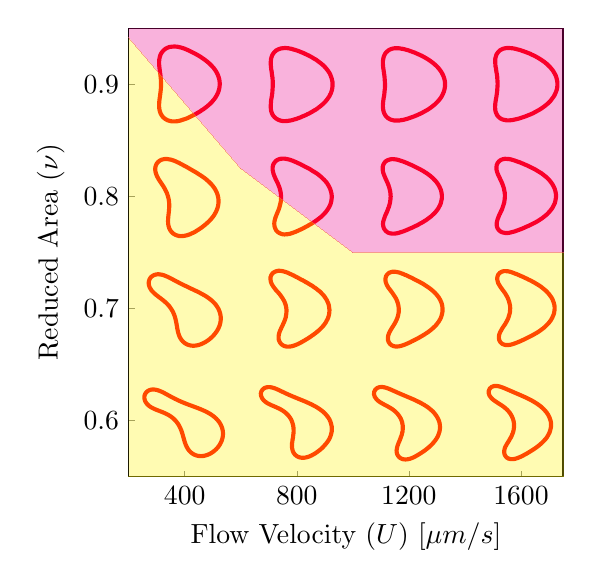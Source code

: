 \begin{tikzpicture}[scale=1.0]

\pgfmathsetlengthmacro\MajorTickLength{
      \pgfkeysvalueof{/pgfplots/major tick length} * 0.5
    }

\begin{axis}[
  major tick length=\MajorTickLength,
  compat=newest,
  axis equal image,
  xmin = 2,
  xmax = 33,
  ymin = -2,
  ymax = 30,
  xtick = {6,14,22,30},
  xticklabels = {$400$,$800$,$1200$,$1600$},
  xlabel = {Flow Velocity ($U$) [$\mu m/s$]},
  ytick = {2,10,18,26},
  yticklabels = {$0.6$,$0.7$,$0.8$,$0.9$},
  ylabel = {Reduced Area ($\nu$)},
  ylabel near ticks,
  xtick pos = left,
  ytick pos = left,
]

% RA = 0.60,flow rate = 400
\addplot[red,line width=1.5pt] coordinates{
(8.275e+00,-1.206e-02)
(8.31e+00,2.531e-02)
(8.344e+00,6.467e-02)
(8.379e+00,1.071e-01)
(8.415e+00,1.534e-01)
(8.451e+00,2.047e-01)
(8.489e+00,2.616e-01)
(8.527e+00,3.249e-01)
(8.565e+00,3.951e-01)
(8.602e+00,4.727e-01)
(8.637e+00,5.58e-01)
(8.668e+00,6.513e-01)
(8.695e+00,7.526e-01)
(8.715e+00,8.616e-01)
(8.727e+00,9.779e-01)
(8.728e+00,1.101e+00)
(8.718e+00,1.229e+00)
(8.695e+00,1.361e+00)
(8.658e+00,1.495e+00)
(8.605e+00,1.629e+00)
(8.537e+00,1.762e+00)
(8.455e+00,1.891e+00)
(8.358e+00,2.015e+00)
(8.248e+00,2.132e+00)
(8.127e+00,2.243e+00)
(7.995e+00,2.347e+00)
(7.854e+00,2.443e+00)
(7.706e+00,2.532e+00)
(7.552e+00,2.615e+00)
(7.394e+00,2.691e+00)
(7.231e+00,2.763e+00)
(7.067e+00,2.832e+00)
(6.901e+00,2.897e+00)
(6.734e+00,2.96e+00)
(6.566e+00,3.022e+00)
(6.4e+00,3.083e+00)
(6.235e+00,3.145e+00)
(6.072e+00,3.208e+00)
(5.912e+00,3.272e+00)
(5.755e+00,3.338e+00)
(5.602e+00,3.406e+00)
(5.452e+00,3.476e+00)
(5.308e+00,3.546e+00)
(5.168e+00,3.618e+00)
(5.032e+00,3.69e+00)
(4.901e+00,3.761e+00)
(4.775e+00,3.83e+00)
(4.653e+00,3.897e+00)
(4.535e+00,3.961e+00)
(4.42e+00,4.019e+00)
(4.309e+00,4.071e+00)
(4.201e+00,4.116e+00)
(4.097e+00,4.153e+00)
(3.996e+00,4.182e+00)
(3.899e+00,4.201e+00)
(3.808e+00,4.211e+00)
(3.722e+00,4.213e+00)
(3.642e+00,4.207e+00)
(3.57e+00,4.194e+00)
(3.504e+00,4.175e+00)
(3.446e+00,4.151e+00)
(3.394e+00,4.124e+00)
(3.348e+00,4.095e+00)
(3.307e+00,4.062e+00)
(3.27e+00,4.027e+00)
(3.236e+00,3.989e+00)
(3.206e+00,3.947e+00)
(3.178e+00,3.899e+00)
(3.154e+00,3.846e+00)
(3.135e+00,3.786e+00)
(3.122e+00,3.719e+00)
(3.118e+00,3.645e+00)
(3.123e+00,3.566e+00)
(3.141e+00,3.481e+00)
(3.171e+00,3.394e+00)
(3.216e+00,3.307e+00)
(3.275e+00,3.221e+00)
(3.349e+00,3.138e+00)
(3.435e+00,3.059e+00)
(3.534e+00,2.986e+00)
(3.644e+00,2.919e+00)
(3.763e+00,2.857e+00)
(3.889e+00,2.8e+00)
(4.023e+00,2.746e+00)
(4.162e+00,2.692e+00)
(4.305e+00,2.637e+00)
(4.451e+00,2.579e+00)
(4.599e+00,2.515e+00)
(4.747e+00,2.442e+00)
(4.893e+00,2.36e+00)
(5.034e+00,2.265e+00)
(5.17e+00,2.158e+00)
(5.297e+00,2.038e+00)
(5.413e+00,1.906e+00)
(5.517e+00,1.762e+00)
(5.609e+00,1.61e+00)
(5.688e+00,1.45e+00)
(5.756e+00,1.284e+00)
(5.814e+00,1.116e+00)
(5.864e+00,9.459e-01)
(5.911e+00,7.76e-01)
(5.958e+00,6.077e-01)
(6.008e+00,4.426e-01)
(6.066e+00,2.823e-01)
(6.134e+00,1.291e-01)
(6.215e+00,-1.419e-02)
(6.309e+00,-1.445e-01)
(6.417e+00,-2.588e-01)
(6.537e+00,-3.546e-01)
(6.665e+00,-4.303e-01)
(6.798e+00,-4.854e-01)
(6.933e+00,-5.21e-01)
(7.065e+00,-5.386e-01)
(7.194e+00,-5.409e-01)
(7.316e+00,-5.303e-01)
(7.431e+00,-5.094e-01)
(7.538e+00,-4.807e-01)
(7.637e+00,-4.462e-01)
(7.728e+00,-4.077e-01)
(7.81e+00,-3.668e-01)
(7.885e+00,-3.246e-01)
(7.953e+00,-2.822e-01)
(8.014e+00,-2.404e-01)
(8.068e+00,-1.995e-01)
(8.117e+00,-1.6e-01)
(8.162e+00,-1.218e-01)
(8.202e+00,-8.482e-02)
(8.24e+00,-4.847e-02)
(8.275e+00,-1.206e-02)
};

% RA = 0.70,flow rate = 400
\addplot[red,line width=1.5pt] coordinates{
(7.421e+00,7.572e+00)
(7.476e+00,7.603e+00)
(7.53e+00,7.636e+00)
(7.584e+00,7.671e+00)
(7.64e+00,7.71e+00)
(7.698e+00,7.752e+00)
(7.758e+00,7.798e+00)
(7.819e+00,7.848e+00)
(7.883e+00,7.904e+00)
(7.948e+00,7.964e+00)
(8.015e+00,8.031e+00)
(8.082e+00,8.104e+00)
(8.15e+00,8.184e+00)
(8.217e+00,8.272e+00)
(8.283e+00,8.366e+00)
(8.345e+00,8.469e+00)
(8.404e+00,8.58e+00)
(8.457e+00,8.699e+00)
(8.501e+00,8.826e+00)
(8.537e+00,8.96e+00)
(8.56e+00,9.101e+00)
(8.571e+00,9.248e+00)
(8.567e+00,9.399e+00)
(8.546e+00,9.551e+00)
(8.509e+00,9.704e+00)
(8.456e+00,9.854e+00)
(8.386e+00,1.0e+01)
(8.302e+00,1.014e+01)
(8.204e+00,1.028e+01)
(8.094e+00,1.04e+01)
(7.975e+00,1.052e+01)
(7.847e+00,1.063e+01)
(7.712e+00,1.073e+01)
(7.572e+00,1.083e+01)
(7.429e+00,1.092e+01)
(7.283e+00,1.1e+01)
(7.136e+00,1.108e+01)
(6.988e+00,1.116e+01)
(6.841e+00,1.123e+01)
(6.695e+00,1.13e+01)
(6.55e+00,1.137e+01)
(6.408e+00,1.143e+01)
(6.269e+00,1.15e+01)
(6.132e+00,1.157e+01)
(6.0e+00,1.163e+01)
(5.871e+00,1.169e+01)
(5.747e+00,1.175e+01)
(5.627e+00,1.181e+01)
(5.512e+00,1.188e+01)
(5.401e+00,1.193e+01)
(5.295e+00,1.199e+01)
(5.193e+00,1.204e+01)
(5.096e+00,1.21e+01)
(5.003e+00,1.214e+01)
(4.914e+00,1.219e+01)
(4.829e+00,1.223e+01)
(4.748e+00,1.227e+01)
(4.671e+00,1.23e+01)
(4.597e+00,1.233e+01)
(4.526e+00,1.236e+01)
(4.458e+00,1.238e+01)
(4.393e+00,1.24e+01)
(4.329e+00,1.241e+01)
(4.267e+00,1.242e+01)
(4.205e+00,1.243e+01)
(4.143e+00,1.244e+01)
(4.079e+00,1.244e+01)
(4.014e+00,1.243e+01)
(3.947e+00,1.242e+01)
(3.878e+00,1.24e+01)
(3.807e+00,1.238e+01)
(3.735e+00,1.234e+01)
(3.665e+00,1.23e+01)
(3.598e+00,1.224e+01)
(3.538e+00,1.217e+01)
(3.487e+00,1.208e+01)
(3.451e+00,1.198e+01)
(3.431e+00,1.188e+01)
(3.431e+00,1.176e+01)
(3.451e+00,1.164e+01)
(3.49e+00,1.152e+01)
(3.549e+00,1.141e+01)
(3.624e+00,1.129e+01)
(3.714e+00,1.119e+01)
(3.815e+00,1.109e+01)
(3.925e+00,1.099e+01)
(4.043e+00,1.09e+01)
(4.166e+00,1.08e+01)
(4.291e+00,1.071e+01)
(4.418e+00,1.061e+01)
(4.543e+00,1.051e+01)
(4.666e+00,1.04e+01)
(4.784e+00,1.028e+01)
(4.894e+00,1.016e+01)
(4.996e+00,1.002e+01)
(5.087e+00,9.88e+00)
(5.167e+00,9.731e+00)
(5.235e+00,9.576e+00)
(5.292e+00,9.416e+00)
(5.338e+00,9.254e+00)
(5.375e+00,9.091e+00)
(5.406e+00,8.928e+00)
(5.434e+00,8.766e+00)
(5.461e+00,8.607e+00)
(5.49e+00,8.45e+00)
(5.525e+00,8.296e+00)
(5.568e+00,8.149e+00)
(5.622e+00,8.008e+00)
(5.688e+00,7.877e+00)
(5.766e+00,7.757e+00)
(5.856e+00,7.651e+00)
(5.955e+00,7.56e+00)
(6.062e+00,7.486e+00)
(6.173e+00,7.428e+00)
(6.286e+00,7.386e+00)
(6.397e+00,7.358e+00)
(6.506e+00,7.342e+00)
(6.611e+00,7.338e+00)
(6.711e+00,7.341e+00)
(6.804e+00,7.352e+00)
(6.892e+00,7.367e+00)
(6.974e+00,7.387e+00)
(7.051e+00,7.409e+00)
(7.122e+00,7.433e+00)
(7.188e+00,7.459e+00)
(7.251e+00,7.486e+00)
(7.31e+00,7.513e+00)
(7.366e+00,7.542e+00)
(7.421e+00,7.572e+00)
};

% RA = 0.80,flow rate = 400
\addplot[red,line width=1.5pt] coordinates{
(7.655e+00,1.615e+01)
(7.708e+00,1.62e+01)
(7.761e+00,1.625e+01)
(7.813e+00,1.631e+01)
(7.866e+00,1.636e+01)
(7.918e+00,1.643e+01)
(7.971e+00,1.649e+01)
(8.023e+00,1.656e+01)
(8.076e+00,1.663e+01)
(8.127e+00,1.671e+01)
(8.178e+00,1.68e+01)
(8.226e+00,1.689e+01)
(8.271e+00,1.699e+01)
(8.312e+00,1.709e+01)
(8.348e+00,1.72e+01)
(8.377e+00,1.732e+01)
(8.398e+00,1.744e+01)
(8.409e+00,1.757e+01)
(8.41e+00,1.77e+01)
(8.4e+00,1.784e+01)
(8.376e+00,1.798e+01)
(8.34e+00,1.812e+01)
(8.29e+00,1.826e+01)
(8.228e+00,1.839e+01)
(8.154e+00,1.853e+01)
(8.068e+00,1.865e+01)
(7.972e+00,1.878e+01)
(7.867e+00,1.89e+01)
(7.753e+00,1.901e+01)
(7.633e+00,1.912e+01)
(7.508e+00,1.923e+01)
(7.378e+00,1.933e+01)
(7.245e+00,1.942e+01)
(7.109e+00,1.951e+01)
(6.972e+00,1.96e+01)
(6.833e+00,1.969e+01)
(6.694e+00,1.977e+01)
(6.556e+00,1.985e+01)
(6.418e+00,1.993e+01)
(6.281e+00,2.001e+01)
(6.145e+00,2.009e+01)
(6.012e+00,2.016e+01)
(5.88e+00,2.023e+01)
(5.75e+00,2.03e+01)
(5.622e+00,2.037e+01)
(5.496e+00,2.043e+01)
(5.372e+00,2.049e+01)
(5.249e+00,2.054e+01)
(5.128e+00,2.058e+01)
(5.008e+00,2.062e+01)
(4.89e+00,2.064e+01)
(4.775e+00,2.066e+01)
(4.663e+00,2.067e+01)
(4.556e+00,2.066e+01)
(4.454e+00,2.064e+01)
(4.359e+00,2.062e+01)
(4.272e+00,2.058e+01)
(4.194e+00,2.053e+01)
(4.126e+00,2.048e+01)
(4.067e+00,2.042e+01)
(4.018e+00,2.036e+01)
(3.977e+00,2.029e+01)
(3.946e+00,2.022e+01)
(3.922e+00,2.015e+01)
(3.905e+00,2.008e+01)
(3.896e+00,2.001e+01)
(3.894e+00,1.993e+01)
(3.898e+00,1.986e+01)
(3.908e+00,1.978e+01)
(3.925e+00,1.97e+01)
(3.948e+00,1.962e+01)
(3.978e+00,1.954e+01)
(4.014e+00,1.945e+01)
(4.056e+00,1.937e+01)
(4.103e+00,1.928e+01)
(4.156e+00,1.919e+01)
(4.214e+00,1.91e+01)
(4.275e+00,1.901e+01)
(4.34e+00,1.891e+01)
(4.406e+00,1.881e+01)
(4.474e+00,1.871e+01)
(4.541e+00,1.86e+01)
(4.606e+00,1.848e+01)
(4.667e+00,1.836e+01)
(4.724e+00,1.823e+01)
(4.774e+00,1.809e+01)
(4.816e+00,1.795e+01)
(4.85e+00,1.781e+01)
(4.874e+00,1.766e+01)
(4.888e+00,1.75e+01)
(4.892e+00,1.734e+01)
(4.888e+00,1.718e+01)
(4.877e+00,1.702e+01)
(4.861e+00,1.686e+01)
(4.842e+00,1.67e+01)
(4.825e+00,1.654e+01)
(4.812e+00,1.638e+01)
(4.808e+00,1.621e+01)
(4.816e+00,1.605e+01)
(4.843e+00,1.589e+01)
(4.891e+00,1.573e+01)
(4.961e+00,1.559e+01)
(5.054e+00,1.546e+01)
(5.168e+00,1.535e+01)
(5.299e+00,1.527e+01)
(5.439e+00,1.521e+01)
(5.585e+00,1.517e+01)
(5.732e+00,1.516e+01)
(5.876e+00,1.517e+01)
(6.015e+00,1.519e+01)
(6.148e+00,1.522e+01)
(6.275e+00,1.526e+01)
(6.395e+00,1.53e+01)
(6.51e+00,1.536e+01)
(6.618e+00,1.541e+01)
(6.721e+00,1.546e+01)
(6.818e+00,1.552e+01)
(6.91e+00,1.558e+01)
(6.997e+00,1.563e+01)
(7.079e+00,1.569e+01)
(7.157e+00,1.574e+01)
(7.23e+00,1.579e+01)
(7.3e+00,1.585e+01)
(7.366e+00,1.59e+01)
(7.428e+00,1.595e+01)
(7.488e+00,1.6e+01)
(7.546e+00,1.605e+01)
(7.601e+00,1.61e+01)
(7.655e+00,1.615e+01)
};

% RA = 0.90,flow rate = 400
\addplot[red,line width=1.5pt] coordinates{
(4.23e+00,2.405e+01)
(4.26e+00,2.396e+01)
(4.297e+00,2.388e+01)
(4.341e+00,2.38e+01)
(4.393e+00,2.373e+01)
(4.454e+00,2.365e+01)
(4.522e+00,2.359e+01)
(4.599e+00,2.353e+01)
(4.684e+00,2.348e+01)
(4.776e+00,2.343e+01)
(4.875e+00,2.34e+01)
(4.979e+00,2.337e+01)
(5.089e+00,2.335e+01)
(5.203e+00,2.335e+01)
(5.32e+00,2.335e+01)
(5.439e+00,2.336e+01)
(5.56e+00,2.338e+01)
(5.683e+00,2.341e+01)
(5.807e+00,2.345e+01)
(5.931e+00,2.349e+01)
(6.057e+00,2.353e+01)
(6.183e+00,2.358e+01)
(6.31e+00,2.364e+01)
(6.438e+00,2.37e+01)
(6.566e+00,2.377e+01)
(6.694e+00,2.383e+01)
(6.822e+00,2.39e+01)
(6.95e+00,2.398e+01)
(7.077e+00,2.405e+01)
(7.204e+00,2.414e+01)
(7.328e+00,2.422e+01)
(7.451e+00,2.431e+01)
(7.571e+00,2.44e+01)
(7.687e+00,2.45e+01)
(7.799e+00,2.46e+01)
(7.906e+00,2.47e+01)
(8.007e+00,2.482e+01)
(8.101e+00,2.493e+01)
(8.187e+00,2.505e+01)
(8.264e+00,2.518e+01)
(8.331e+00,2.53e+01)
(8.387e+00,2.543e+01)
(8.432e+00,2.557e+01)
(8.465e+00,2.57e+01)
(8.486e+00,2.584e+01)
(8.496e+00,2.597e+01)
(8.495e+00,2.61e+01)
(8.483e+00,2.623e+01)
(8.461e+00,2.636e+01)
(8.431e+00,2.647e+01)
(8.393e+00,2.659e+01)
(8.349e+00,2.67e+01)
(8.3e+00,2.68e+01)
(8.246e+00,2.69e+01)
(8.188e+00,2.699e+01)
(8.128e+00,2.707e+01)
(8.066e+00,2.716e+01)
(8.002e+00,2.723e+01)
(7.937e+00,2.73e+01)
(7.871e+00,2.737e+01)
(7.804e+00,2.744e+01)
(7.736e+00,2.75e+01)
(7.668e+00,2.756e+01)
(7.598e+00,2.762e+01)
(7.528e+00,2.767e+01)
(7.457e+00,2.773e+01)
(7.384e+00,2.778e+01)
(7.31e+00,2.783e+01)
(7.234e+00,2.788e+01)
(7.155e+00,2.794e+01)
(7.075e+00,2.799e+01)
(6.992e+00,2.804e+01)
(6.906e+00,2.809e+01)
(6.817e+00,2.814e+01)
(6.725e+00,2.819e+01)
(6.63e+00,2.824e+01)
(6.532e+00,2.829e+01)
(6.43e+00,2.834e+01)
(6.324e+00,2.839e+01)
(6.215e+00,2.844e+01)
(6.102e+00,2.849e+01)
(5.984e+00,2.854e+01)
(5.863e+00,2.858e+01)
(5.737e+00,2.862e+01)
(5.607e+00,2.865e+01)
(5.473e+00,2.868e+01)
(5.335e+00,2.869e+01)
(5.195e+00,2.869e+01)
(5.052e+00,2.868e+01)
(4.91e+00,2.866e+01)
(4.772e+00,2.861e+01)
(4.641e+00,2.854e+01)
(4.521e+00,2.845e+01)
(4.417e+00,2.834e+01)
(4.33e+00,2.822e+01)
(4.263e+00,2.809e+01)
(4.216e+00,2.794e+01)
(4.186e+00,2.779e+01)
(4.171e+00,2.764e+01)
(4.169e+00,2.749e+01)
(4.177e+00,2.734e+01)
(4.191e+00,2.72e+01)
(4.21e+00,2.705e+01)
(4.23e+00,2.69e+01)
(4.25e+00,2.676e+01)
(4.268e+00,2.662e+01)
(4.283e+00,2.648e+01)
(4.295e+00,2.634e+01)
(4.303e+00,2.62e+01)
(4.307e+00,2.607e+01)
(4.306e+00,2.594e+01)
(4.302e+00,2.581e+01)
(4.294e+00,2.568e+01)
(4.283e+00,2.556e+01)
(4.27e+00,2.544e+01)
(4.256e+00,2.533e+01)
(4.24e+00,2.521e+01)
(4.225e+00,2.51e+01)
(4.21e+00,2.5e+01)
(4.197e+00,2.489e+01)
(4.185e+00,2.479e+01)
(4.177e+00,2.469e+01)
(4.171e+00,2.459e+01)
(4.169e+00,2.45e+01)
(4.171e+00,2.441e+01)
(4.178e+00,2.431e+01)
(4.189e+00,2.422e+01)
(4.207e+00,2.413e+01)
(4.23e+00,2.405e+01)
};

% RA = 0.60,flow rate = 800
\addplot[red,line width=1.5pt] coordinates{
(1.362e+01,3.755e+00)
(1.357e+01,3.776e+00)
(1.353e+01,3.796e+00)
(1.347e+01,3.818e+00)
(1.342e+01,3.842e+00)
(1.336e+01,3.868e+00)
(1.33e+01,3.896e+00)
(1.323e+01,3.927e+00)
(1.316e+01,3.961e+00)
(1.308e+01,3.998e+00)
(1.3e+01,4.037e+00)
(1.291e+01,4.08e+00)
(1.282e+01,4.125e+00)
(1.272e+01,4.172e+00)
(1.261e+01,4.22e+00)
(1.25e+01,4.268e+00)
(1.238e+01,4.312e+00)
(1.225e+01,4.351e+00)
(1.211e+01,4.378e+00)
(1.197e+01,4.385e+00)
(1.182e+01,4.366e+00)
(1.168e+01,4.31e+00)
(1.156e+01,4.212e+00)
(1.147e+01,4.077e+00)
(1.143e+01,3.917e+00)
(1.145e+01,3.751e+00)
(1.152e+01,3.595e+00)
(1.162e+01,3.456e+00)
(1.175e+01,3.339e+00)
(1.189e+01,3.24e+00)
(1.205e+01,3.156e+00)
(1.221e+01,3.082e+00)
(1.238e+01,3.012e+00)
(1.254e+01,2.941e+00)
(1.27e+01,2.867e+00)
(1.286e+01,2.785e+00)
(1.301e+01,2.694e+00)
(1.315e+01,2.592e+00)
(1.328e+01,2.478e+00)
(1.34e+01,2.354e+00)
(1.35e+01,2.22e+00)
(1.359e+01,2.079e+00)
(1.365e+01,1.933e+00)
(1.37e+01,1.784e+00)
(1.374e+01,1.635e+00)
(1.376e+01,1.487e+00)
(1.377e+01,1.343e+00)
(1.377e+01,1.204e+00)
(1.376e+01,1.07e+00)
(1.374e+01,9.426e-01)
(1.373e+01,8.21e-01)
(1.371e+01,7.054e-01)
(1.369e+01,5.958e-01)
(1.368e+01,4.921e-01)
(1.366e+01,3.943e-01)
(1.366e+01,3.024e-01)
(1.365e+01,2.165e-01)
(1.365e+01,1.367e-01)
(1.366e+01,6.303e-02)
(1.367e+01,-4.617e-03)
(1.368e+01,-6.652e-02)
(1.37e+01,-1.232e-01)
(1.371e+01,-1.753e-01)
(1.373e+01,-2.238e-01)
(1.375e+01,-2.697e-01)
(1.378e+01,-3.14e-01)
(1.381e+01,-3.578e-01)
(1.384e+01,-4.013e-01)
(1.388e+01,-4.448e-01)
(1.393e+01,-4.877e-01)
(1.398e+01,-5.293e-01)
(1.404e+01,-5.682e-01)
(1.411e+01,-6.026e-01)
(1.42e+01,-6.307e-01)
(1.429e+01,-6.506e-01)
(1.438e+01,-6.609e-01)
(1.449e+01,-6.601e-01)
(1.46e+01,-6.478e-01)
(1.471e+01,-6.236e-01)
(1.483e+01,-5.878e-01)
(1.495e+01,-5.41e-01)
(1.507e+01,-4.84e-01)
(1.519e+01,-4.174e-01)
(1.532e+01,-3.42e-01)
(1.544e+01,-2.583e-01)
(1.556e+01,-1.665e-01)
(1.569e+01,-6.7e-02)
(1.581e+01,4.049e-02)
(1.592e+01,1.562e-01)
(1.603e+01,2.805e-01)
(1.614e+01,4.138e-01)
(1.624e+01,5.564e-01)
(1.633e+01,7.083e-01)
(1.64e+01,8.692e-01)
(1.645e+01,1.038e+00)
(1.649e+01,1.213e+00)
(1.65e+01,1.391e+00)
(1.649e+01,1.569e+00)
(1.645e+01,1.744e+00)
(1.64e+01,1.913e+00)
(1.633e+01,2.072e+00)
(1.624e+01,2.222e+00)
(1.613e+01,2.36e+00)
(1.602e+01,2.487e+00)
(1.59e+01,2.603e+00)
(1.577e+01,2.708e+00)
(1.564e+01,2.803e+00)
(1.551e+01,2.891e+00)
(1.538e+01,2.97e+00)
(1.525e+01,3.043e+00)
(1.512e+01,3.11e+00)
(1.5e+01,3.171e+00)
(1.488e+01,3.228e+00)
(1.476e+01,3.281e+00)
(1.465e+01,3.33e+00)
(1.454e+01,3.376e+00)
(1.444e+01,3.419e+00)
(1.434e+01,3.458e+00)
(1.425e+01,3.496e+00)
(1.416e+01,3.53e+00)
(1.408e+01,3.563e+00)
(1.401e+01,3.593e+00)
(1.394e+01,3.621e+00)
(1.388e+01,3.647e+00)
(1.382e+01,3.671e+00)
(1.377e+01,3.694e+00)
(1.371e+01,3.715e+00)
(1.367e+01,3.735e+00)
(1.362e+01,3.755e+00)
};

% RA = 0.70,flow rate = 800
\addplot[red,line width=1.5pt] coordinates{
(1.27e+01,7.901e+00)
(1.27e+01,7.839e+00)
(1.271e+01,7.776e+00)
(1.273e+01,7.713e+00)
(1.276e+01,7.65e+00)
(1.279e+01,7.586e+00)
(1.283e+01,7.523e+00)
(1.288e+01,7.463e+00)
(1.294e+01,7.408e+00)
(1.302e+01,7.359e+00)
(1.31e+01,7.319e+00)
(1.32e+01,7.291e+00)
(1.33e+01,7.274e+00)
(1.341e+01,7.271e+00)
(1.353e+01,7.281e+00)
(1.365e+01,7.303e+00)
(1.377e+01,7.337e+00)
(1.389e+01,7.38e+00)
(1.402e+01,7.432e+00)
(1.414e+01,7.491e+00)
(1.427e+01,7.556e+00)
(1.44e+01,7.626e+00)
(1.453e+01,7.701e+00)
(1.466e+01,7.78e+00)
(1.48e+01,7.863e+00)
(1.493e+01,7.95e+00)
(1.506e+01,8.041e+00)
(1.52e+01,8.136e+00)
(1.533e+01,8.235e+00)
(1.546e+01,8.34e+00)
(1.559e+01,8.451e+00)
(1.571e+01,8.567e+00)
(1.583e+01,8.691e+00)
(1.594e+01,8.821e+00)
(1.604e+01,8.958e+00)
(1.612e+01,9.103e+00)
(1.62e+01,9.253e+00)
(1.626e+01,9.409e+00)
(1.63e+01,9.568e+00)
(1.632e+01,9.728e+00)
(1.633e+01,9.888e+00)
(1.631e+01,1.004e+01)
(1.629e+01,1.02e+01)
(1.625e+01,1.034e+01)
(1.619e+01,1.048e+01)
(1.613e+01,1.061e+01)
(1.605e+01,1.073e+01)
(1.598e+01,1.084e+01)
(1.59e+01,1.094e+01)
(1.581e+01,1.103e+01)
(1.573e+01,1.112e+01)
(1.565e+01,1.12e+01)
(1.556e+01,1.127e+01)
(1.548e+01,1.133e+01)
(1.54e+01,1.14e+01)
(1.533e+01,1.145e+01)
(1.525e+01,1.15e+01)
(1.518e+01,1.155e+01)
(1.512e+01,1.16e+01)
(1.505e+01,1.164e+01)
(1.499e+01,1.167e+01)
(1.494e+01,1.171e+01)
(1.488e+01,1.174e+01)
(1.482e+01,1.178e+01)
(1.477e+01,1.181e+01)
(1.472e+01,1.184e+01)
(1.466e+01,1.187e+01)
(1.46e+01,1.19e+01)
(1.454e+01,1.194e+01)
(1.448e+01,1.197e+01)
(1.442e+01,1.201e+01)
(1.435e+01,1.204e+01)
(1.427e+01,1.208e+01)
(1.419e+01,1.213e+01)
(1.411e+01,1.217e+01)
(1.402e+01,1.222e+01)
(1.393e+01,1.226e+01)
(1.383e+01,1.232e+01)
(1.373e+01,1.237e+01)
(1.362e+01,1.242e+01)
(1.351e+01,1.247e+01)
(1.339e+01,1.253e+01)
(1.326e+01,1.258e+01)
(1.313e+01,1.262e+01)
(1.299e+01,1.266e+01)
(1.285e+01,1.268e+01)
(1.27e+01,1.269e+01)
(1.254e+01,1.266e+01)
(1.24e+01,1.26e+01)
(1.227e+01,1.251e+01)
(1.218e+01,1.238e+01)
(1.212e+01,1.222e+01)
(1.212e+01,1.206e+01)
(1.215e+01,1.189e+01)
(1.221e+01,1.174e+01)
(1.23e+01,1.159e+01)
(1.24e+01,1.145e+01)
(1.25e+01,1.132e+01)
(1.262e+01,1.119e+01)
(1.273e+01,1.107e+01)
(1.283e+01,1.094e+01)
(1.293e+01,1.08e+01)
(1.302e+01,1.066e+01)
(1.31e+01,1.052e+01)
(1.316e+01,1.037e+01)
(1.321e+01,1.022e+01)
(1.324e+01,1.007e+01)
(1.326e+01,9.924e+00)
(1.326e+01,9.777e+00)
(1.325e+01,9.634e+00)
(1.323e+01,9.496e+00)
(1.321e+01,9.365e+00)
(1.317e+01,9.24e+00)
(1.313e+01,9.121e+00)
(1.308e+01,9.01e+00)
(1.303e+01,8.904e+00)
(1.299e+01,8.804e+00)
(1.294e+01,8.71e+00)
(1.29e+01,8.62e+00)
(1.286e+01,8.534e+00)
(1.282e+01,8.453e+00)
(1.279e+01,8.374e+00)
(1.276e+01,8.3e+00)
(1.274e+01,8.228e+00)
(1.272e+01,8.159e+00)
(1.271e+01,8.092e+00)
(1.27e+01,8.027e+00)
(1.27e+01,7.964e+00)
(1.27e+01,7.901e+00)
};

% RA = 0.80,flow rate = 800
\addplot[red,line width=1.5pt] coordinates{
(1.384e+01,1.544e+01)
(1.391e+01,1.547e+01)
(1.398e+01,1.55e+01)
(1.405e+01,1.553e+01)
(1.412e+01,1.556e+01)
(1.419e+01,1.56e+01)
(1.427e+01,1.563e+01)
(1.435e+01,1.567e+01)
(1.443e+01,1.571e+01)
(1.451e+01,1.575e+01)
(1.46e+01,1.58e+01)
(1.469e+01,1.585e+01)
(1.479e+01,1.59e+01)
(1.488e+01,1.596e+01)
(1.498e+01,1.601e+01)
(1.509e+01,1.608e+01)
(1.519e+01,1.614e+01)
(1.53e+01,1.621e+01)
(1.541e+01,1.629e+01)
(1.552e+01,1.637e+01)
(1.563e+01,1.646e+01)
(1.575e+01,1.655e+01)
(1.585e+01,1.665e+01)
(1.596e+01,1.676e+01)
(1.606e+01,1.687e+01)
(1.615e+01,1.699e+01)
(1.624e+01,1.712e+01)
(1.632e+01,1.726e+01)
(1.639e+01,1.741e+01)
(1.644e+01,1.757e+01)
(1.647e+01,1.772e+01)
(1.649e+01,1.789e+01)
(1.649e+01,1.805e+01)
(1.647e+01,1.821e+01)
(1.643e+01,1.837e+01)
(1.638e+01,1.853e+01)
(1.631e+01,1.868e+01)
(1.623e+01,1.882e+01)
(1.615e+01,1.895e+01)
(1.605e+01,1.907e+01)
(1.594e+01,1.919e+01)
(1.583e+01,1.929e+01)
(1.572e+01,1.94e+01)
(1.561e+01,1.949e+01)
(1.55e+01,1.958e+01)
(1.538e+01,1.966e+01)
(1.527e+01,1.973e+01)
(1.515e+01,1.98e+01)
(1.504e+01,1.987e+01)
(1.494e+01,1.994e+01)
(1.483e+01,2.0e+01)
(1.473e+01,2.005e+01)
(1.463e+01,2.01e+01)
(1.453e+01,2.015e+01)
(1.444e+01,2.02e+01)
(1.435e+01,2.024e+01)
(1.427e+01,2.029e+01)
(1.419e+01,2.033e+01)
(1.411e+01,2.036e+01)
(1.403e+01,2.04e+01)
(1.396e+01,2.043e+01)
(1.389e+01,2.046e+01)
(1.382e+01,2.049e+01)
(1.375e+01,2.052e+01)
(1.368e+01,2.055e+01)
(1.361e+01,2.057e+01)
(1.354e+01,2.06e+01)
(1.347e+01,2.062e+01)
(1.339e+01,2.064e+01)
(1.331e+01,2.066e+01)
(1.323e+01,2.067e+01)
(1.315e+01,2.069e+01)
(1.306e+01,2.069e+01)
(1.296e+01,2.069e+01)
(1.286e+01,2.068e+01)
(1.276e+01,2.066e+01)
(1.266e+01,2.062e+01)
(1.256e+01,2.057e+01)
(1.248e+01,2.05e+01)
(1.24e+01,2.04e+01)
(1.233e+01,2.03e+01)
(1.229e+01,2.017e+01)
(1.227e+01,2.004e+01)
(1.227e+01,1.99e+01)
(1.23e+01,1.977e+01)
(1.233e+01,1.963e+01)
(1.238e+01,1.949e+01)
(1.244e+01,1.935e+01)
(1.25e+01,1.921e+01)
(1.257e+01,1.907e+01)
(1.264e+01,1.893e+01)
(1.27e+01,1.878e+01)
(1.276e+01,1.863e+01)
(1.28e+01,1.848e+01)
(1.284e+01,1.832e+01)
(1.286e+01,1.816e+01)
(1.288e+01,1.799e+01)
(1.287e+01,1.783e+01)
(1.286e+01,1.766e+01)
(1.283e+01,1.75e+01)
(1.279e+01,1.735e+01)
(1.275e+01,1.719e+01)
(1.27e+01,1.704e+01)
(1.264e+01,1.69e+01)
(1.258e+01,1.675e+01)
(1.252e+01,1.661e+01)
(1.247e+01,1.647e+01)
(1.243e+01,1.633e+01)
(1.24e+01,1.619e+01)
(1.239e+01,1.605e+01)
(1.24e+01,1.591e+01)
(1.243e+01,1.578e+01)
(1.248e+01,1.566e+01)
(1.254e+01,1.555e+01)
(1.263e+01,1.546e+01)
(1.272e+01,1.54e+01)
(1.282e+01,1.535e+01)
(1.292e+01,1.531e+01)
(1.302e+01,1.529e+01)
(1.312e+01,1.528e+01)
(1.322e+01,1.529e+01)
(1.331e+01,1.529e+01)
(1.339e+01,1.531e+01)
(1.348e+01,1.532e+01)
(1.355e+01,1.534e+01)
(1.363e+01,1.537e+01)
(1.37e+01,1.539e+01)
(1.377e+01,1.542e+01)
(1.384e+01,1.544e+01)
};

% RA = 0.90,flow rate = 800
\addplot[red,line width=1.5pt] coordinates{
(1.233e+01,2.821e+01)
(1.228e+01,2.814e+01)
(1.224e+01,2.806e+01)
(1.221e+01,2.798e+01)
(1.218e+01,2.789e+01)
(1.216e+01,2.78e+01)
(1.215e+01,2.77e+01)
(1.214e+01,2.761e+01)
(1.214e+01,2.751e+01)
(1.214e+01,2.74e+01)
(1.215e+01,2.73e+01)
(1.216e+01,2.719e+01)
(1.217e+01,2.708e+01)
(1.219e+01,2.697e+01)
(1.221e+01,2.685e+01)
(1.222e+01,2.673e+01)
(1.224e+01,2.661e+01)
(1.226e+01,2.649e+01)
(1.227e+01,2.636e+01)
(1.228e+01,2.623e+01)
(1.228e+01,2.61e+01)
(1.228e+01,2.596e+01)
(1.228e+01,2.582e+01)
(1.227e+01,2.568e+01)
(1.226e+01,2.554e+01)
(1.225e+01,2.539e+01)
(1.223e+01,2.525e+01)
(1.221e+01,2.51e+01)
(1.218e+01,2.495e+01)
(1.216e+01,2.481e+01)
(1.215e+01,2.466e+01)
(1.214e+01,2.45e+01)
(1.214e+01,2.435e+01)
(1.215e+01,2.42e+01)
(1.218e+01,2.405e+01)
(1.223e+01,2.391e+01)
(1.23e+01,2.378e+01)
(1.24e+01,2.366e+01)
(1.251e+01,2.356e+01)
(1.263e+01,2.349e+01)
(1.276e+01,2.343e+01)
(1.29e+01,2.339e+01)
(1.304e+01,2.337e+01)
(1.318e+01,2.337e+01)
(1.331e+01,2.338e+01)
(1.345e+01,2.34e+01)
(1.358e+01,2.342e+01)
(1.37e+01,2.345e+01)
(1.382e+01,2.349e+01)
(1.394e+01,2.352e+01)
(1.405e+01,2.356e+01)
(1.416e+01,2.36e+01)
(1.427e+01,2.364e+01)
(1.437e+01,2.369e+01)
(1.447e+01,2.373e+01)
(1.457e+01,2.377e+01)
(1.466e+01,2.381e+01)
(1.475e+01,2.386e+01)
(1.484e+01,2.39e+01)
(1.492e+01,2.394e+01)
(1.5e+01,2.399e+01)
(1.508e+01,2.403e+01)
(1.516e+01,2.408e+01)
(1.524e+01,2.413e+01)
(1.532e+01,2.417e+01)
(1.539e+01,2.422e+01)
(1.547e+01,2.427e+01)
(1.554e+01,2.433e+01)
(1.561e+01,2.438e+01)
(1.569e+01,2.444e+01)
(1.576e+01,2.45e+01)
(1.583e+01,2.456e+01)
(1.591e+01,2.463e+01)
(1.598e+01,2.47e+01)
(1.605e+01,2.478e+01)
(1.612e+01,2.486e+01)
(1.619e+01,2.495e+01)
(1.625e+01,2.504e+01)
(1.632e+01,2.514e+01)
(1.637e+01,2.525e+01)
(1.643e+01,2.536e+01)
(1.647e+01,2.548e+01)
(1.651e+01,2.56e+01)
(1.653e+01,2.573e+01)
(1.655e+01,2.586e+01)
(1.655e+01,2.6e+01)
(1.655e+01,2.614e+01)
(1.652e+01,2.627e+01)
(1.649e+01,2.641e+01)
(1.644e+01,2.655e+01)
(1.639e+01,2.668e+01)
(1.632e+01,2.682e+01)
(1.624e+01,2.694e+01)
(1.615e+01,2.706e+01)
(1.605e+01,2.718e+01)
(1.595e+01,2.729e+01)
(1.584e+01,2.739e+01)
(1.572e+01,2.749e+01)
(1.56e+01,2.758e+01)
(1.548e+01,2.767e+01)
(1.536e+01,2.776e+01)
(1.523e+01,2.783e+01)
(1.51e+01,2.791e+01)
(1.498e+01,2.798e+01)
(1.485e+01,2.805e+01)
(1.472e+01,2.811e+01)
(1.459e+01,2.817e+01)
(1.447e+01,2.823e+01)
(1.434e+01,2.828e+01)
(1.422e+01,2.833e+01)
(1.409e+01,2.838e+01)
(1.397e+01,2.842e+01)
(1.385e+01,2.846e+01)
(1.373e+01,2.849e+01)
(1.362e+01,2.853e+01)
(1.35e+01,2.855e+01)
(1.339e+01,2.857e+01)
(1.328e+01,2.858e+01)
(1.317e+01,2.859e+01)
(1.307e+01,2.858e+01)
(1.297e+01,2.857e+01)
(1.287e+01,2.856e+01)
(1.278e+01,2.853e+01)
(1.269e+01,2.85e+01)
(1.26e+01,2.845e+01)
(1.252e+01,2.841e+01)
(1.246e+01,2.835e+01)
(1.239e+01,2.829e+01)
(1.233e+01,2.821e+01)
};

% RA = 0.60,flow rate = 1200
\addplot[red,line width=1.5pt] coordinates{
(2.306e+01,3.129e+00)
(2.302e+01,3.155e+00)
(2.297e+01,3.181e+00)
(2.293e+01,3.208e+00)
(2.288e+01,3.236e+00)
(2.282e+01,3.266e+00)
(2.276e+01,3.297e+00)
(2.269e+01,3.331e+00)
(2.262e+01,3.366e+00)
(2.254e+01,3.403e+00)
(2.246e+01,3.442e+00)
(2.237e+01,3.484e+00)
(2.228e+01,3.526e+00)
(2.217e+01,3.571e+00)
(2.207e+01,3.617e+00)
(2.195e+01,3.665e+00)
(2.183e+01,3.716e+00)
(2.171e+01,3.768e+00)
(2.158e+01,3.822e+00)
(2.145e+01,3.878e+00)
(2.131e+01,3.938e+00)
(2.117e+01,3.999e+00)
(2.103e+01,4.063e+00)
(2.088e+01,4.129e+00)
(2.073e+01,4.196e+00)
(2.058e+01,4.261e+00)
(2.042e+01,4.32e+00)
(2.025e+01,4.368e+00)
(2.008e+01,4.393e+00)
(1.99e+01,4.382e+00)
(1.974e+01,4.321e+00)
(1.96e+01,4.206e+00)
(1.952e+01,4.046e+00)
(1.951e+01,3.869e+00)
(1.956e+01,3.699e+00)
(1.966e+01,3.55e+00)
(1.978e+01,3.425e+00)
(1.992e+01,3.319e+00)
(2.007e+01,3.228e+00)
(2.022e+01,3.147e+00)
(2.037e+01,3.069e+00)
(2.051e+01,2.991e+00)
(2.065e+01,2.911e+00)
(2.079e+01,2.827e+00)
(2.091e+01,2.737e+00)
(2.103e+01,2.642e+00)
(2.113e+01,2.542e+00)
(2.122e+01,2.438e+00)
(2.13e+01,2.33e+00)
(2.137e+01,2.221e+00)
(2.143e+01,2.112e+00)
(2.147e+01,2.005e+00)
(2.151e+01,1.899e+00)
(2.153e+01,1.798e+00)
(2.155e+01,1.7e+00)
(2.156e+01,1.609e+00)
(2.156e+01,1.523e+00)
(2.156e+01,1.443e+00)
(2.156e+01,1.369e+00)
(2.155e+01,1.301e+00)
(2.155e+01,1.239e+00)
(2.154e+01,1.181e+00)
(2.152e+01,1.127e+00)
(2.151e+01,1.076e+00)
(2.15e+01,1.027e+00)
(2.149e+01,9.78e-01)
(2.147e+01,9.28e-01)
(2.145e+01,8.758e-01)
(2.143e+01,8.206e-01)
(2.141e+01,7.614e-01)
(2.139e+01,6.978e-01)
(2.136e+01,6.294e-01)
(2.133e+01,5.558e-01)
(2.13e+01,4.765e-01)
(2.126e+01,3.913e-01)
(2.123e+01,2.997e-01)
(2.119e+01,2.009e-01)
(2.116e+01,9.444e-02)
(2.114e+01,-2.011e-02)
(2.112e+01,-1.424e-01)
(2.113e+01,-2.706e-01)
(2.116e+01,-4.004e-01)
(2.123e+01,-5.244e-01)
(2.132e+01,-6.325e-01)
(2.145e+01,-7.15e-01)
(2.159e+01,-7.654e-01)
(2.175e+01,-7.823e-01)
(2.191e+01,-7.692e-01)
(2.207e+01,-7.316e-01)
(2.223e+01,-6.753e-01)
(2.238e+01,-6.052e-01)
(2.253e+01,-5.251e-01)
(2.268e+01,-4.375e-01)
(2.283e+01,-3.44e-01)
(2.298e+01,-2.453e-01)
(2.313e+01,-1.419e-01)
(2.327e+01,-3.364e-02)
(2.341e+01,7.97e-02)
(2.354e+01,1.986e-01)
(2.367e+01,3.234e-01)
(2.378e+01,4.545e-01)
(2.389e+01,5.922e-01)
(2.399e+01,7.362e-01)
(2.407e+01,8.861e-01)
(2.413e+01,1.041e+00)
(2.418e+01,1.198e+00)
(2.421e+01,1.357e+00)
(2.422e+01,1.514e+00)
(2.421e+01,1.667e+00)
(2.419e+01,1.814e+00)
(2.415e+01,1.953e+00)
(2.41e+01,2.083e+00)
(2.404e+01,2.204e+00)
(2.397e+01,2.314e+00)
(2.39e+01,2.415e+00)
(2.383e+01,2.506e+00)
(2.376e+01,2.589e+00)
(2.369e+01,2.664e+00)
(2.361e+01,2.732e+00)
(2.354e+01,2.792e+00)
(2.348e+01,2.846e+00)
(2.341e+01,2.895e+00)
(2.336e+01,2.939e+00)
(2.33e+01,2.978e+00)
(2.325e+01,3.014e+00)
(2.32e+01,3.046e+00)
(2.315e+01,3.075e+00)
(2.311e+01,3.103e+00)
(2.306e+01,3.129e+00)
};

% RA = 0.70,flow rate = 1200
\addplot[red,line width=1.5pt] coordinates{
(2.26e+01,7.85e+00)
(2.266e+01,7.88e+00)
(2.272e+01,7.911e+00)
(2.277e+01,7.943e+00)
(2.283e+01,7.976e+00)
(2.289e+01,8.012e+00)
(2.296e+01,8.05e+00)
(2.303e+01,8.091e+00)
(2.31e+01,8.135e+00)
(2.317e+01,8.183e+00)
(2.325e+01,8.235e+00)
(2.334e+01,8.292e+00)
(2.342e+01,8.353e+00)
(2.351e+01,8.419e+00)
(2.36e+01,8.491e+00)
(2.369e+01,8.569e+00)
(2.378e+01,8.654e+00)
(2.388e+01,8.746e+00)
(2.397e+01,8.846e+00)
(2.405e+01,8.955e+00)
(2.414e+01,9.072e+00)
(2.421e+01,9.198e+00)
(2.428e+01,9.334e+00)
(2.433e+01,9.478e+00)
(2.437e+01,9.63e+00)
(2.44e+01,9.788e+00)
(2.44e+01,9.95e+00)
(2.439e+01,1.011e+01)
(2.436e+01,1.028e+01)
(2.431e+01,1.044e+01)
(2.424e+01,1.059e+01)
(2.416e+01,1.074e+01)
(2.406e+01,1.088e+01)
(2.395e+01,1.101e+01)
(2.384e+01,1.113e+01)
(2.371e+01,1.125e+01)
(2.358e+01,1.136e+01)
(2.345e+01,1.146e+01)
(2.332e+01,1.155e+01)
(2.318e+01,1.164e+01)
(2.305e+01,1.173e+01)
(2.291e+01,1.181e+01)
(2.278e+01,1.188e+01)
(2.264e+01,1.195e+01)
(2.251e+01,1.202e+01)
(2.238e+01,1.208e+01)
(2.226e+01,1.215e+01)
(2.214e+01,1.221e+01)
(2.202e+01,1.226e+01)
(2.191e+01,1.232e+01)
(2.18e+01,1.237e+01)
(2.169e+01,1.241e+01)
(2.159e+01,1.246e+01)
(2.149e+01,1.249e+01)
(2.14e+01,1.253e+01)
(2.131e+01,1.256e+01)
(2.122e+01,1.258e+01)
(2.114e+01,1.26e+01)
(2.106e+01,1.261e+01)
(2.099e+01,1.262e+01)
(2.092e+01,1.262e+01)
(2.085e+01,1.262e+01)
(2.078e+01,1.261e+01)
(2.072e+01,1.259e+01)
(2.066e+01,1.257e+01)
(2.061e+01,1.255e+01)
(2.055e+01,1.251e+01)
(2.05e+01,1.247e+01)
(2.045e+01,1.242e+01)
(2.041e+01,1.237e+01)
(2.037e+01,1.23e+01)
(2.035e+01,1.223e+01)
(2.033e+01,1.214e+01)
(2.032e+01,1.206e+01)
(2.033e+01,1.196e+01)
(2.035e+01,1.186e+01)
(2.039e+01,1.176e+01)
(2.043e+01,1.166e+01)
(2.049e+01,1.156e+01)
(2.055e+01,1.146e+01)
(2.063e+01,1.136e+01)
(2.071e+01,1.125e+01)
(2.079e+01,1.115e+01)
(2.087e+01,1.103e+01)
(2.095e+01,1.091e+01)
(2.103e+01,1.079e+01)
(2.11e+01,1.066e+01)
(2.116e+01,1.052e+01)
(2.121e+01,1.037e+01)
(2.125e+01,1.021e+01)
(2.127e+01,1.005e+01)
(2.128e+01,9.886e+00)
(2.127e+01,9.72e+00)
(2.124e+01,9.554e+00)
(2.12e+01,9.391e+00)
(2.114e+01,9.232e+00)
(2.107e+01,9.077e+00)
(2.099e+01,8.928e+00)
(2.09e+01,8.782e+00)
(2.081e+01,8.639e+00)
(2.072e+01,8.497e+00)
(2.064e+01,8.353e+00)
(2.057e+01,8.204e+00)
(2.052e+01,8.05e+00)
(2.05e+01,7.891e+00)
(2.051e+01,7.735e+00)
(2.056e+01,7.59e+00)
(2.065e+01,7.466e+00)
(2.076e+01,7.373e+00)
(2.089e+01,7.314e+00)
(2.103e+01,7.285e+00)
(2.116e+01,7.281e+00)
(2.129e+01,7.294e+00)
(2.141e+01,7.32e+00)
(2.153e+01,7.354e+00)
(2.164e+01,7.391e+00)
(2.174e+01,7.432e+00)
(2.184e+01,7.472e+00)
(2.193e+01,7.513e+00)
(2.202e+01,7.553e+00)
(2.21e+01,7.591e+00)
(2.217e+01,7.628e+00)
(2.224e+01,7.663e+00)
(2.231e+01,7.697e+00)
(2.237e+01,7.73e+00)
(2.244e+01,7.761e+00)
(2.249e+01,7.791e+00)
(2.255e+01,7.821e+00)
(2.26e+01,7.85e+00)
};

% RA = 0.80,flow rate = 1200
\addplot[red,line width=1.5pt] coordinates{
(2.069e+01,1.785e+01)
(2.068e+01,1.777e+01)
(2.067e+01,1.77e+01)
(2.066e+01,1.762e+01)
(2.065e+01,1.755e+01)
(2.063e+01,1.747e+01)
(2.061e+01,1.739e+01)
(2.058e+01,1.73e+01)
(2.056e+01,1.722e+01)
(2.052e+01,1.713e+01)
(2.049e+01,1.704e+01)
(2.045e+01,1.694e+01)
(2.041e+01,1.684e+01)
(2.036e+01,1.674e+01)
(2.031e+01,1.663e+01)
(2.027e+01,1.652e+01)
(2.023e+01,1.64e+01)
(2.019e+01,1.628e+01)
(2.016e+01,1.615e+01)
(2.015e+01,1.601e+01)
(2.017e+01,1.587e+01)
(2.021e+01,1.573e+01)
(2.028e+01,1.561e+01)
(2.038e+01,1.55e+01)
(2.051e+01,1.541e+01)
(2.066e+01,1.536e+01)
(2.081e+01,1.534e+01)
(2.097e+01,1.534e+01)
(2.113e+01,1.536e+01)
(2.129e+01,1.54e+01)
(2.144e+01,1.545e+01)
(2.16e+01,1.55e+01)
(2.175e+01,1.556e+01)
(2.19e+01,1.562e+01)
(2.205e+01,1.569e+01)
(2.22e+01,1.575e+01)
(2.235e+01,1.582e+01)
(2.249e+01,1.589e+01)
(2.264e+01,1.596e+01)
(2.277e+01,1.604e+01)
(2.291e+01,1.611e+01)
(2.304e+01,1.619e+01)
(2.317e+01,1.627e+01)
(2.329e+01,1.635e+01)
(2.341e+01,1.644e+01)
(2.352e+01,1.652e+01)
(2.363e+01,1.661e+01)
(2.372e+01,1.67e+01)
(2.382e+01,1.679e+01)
(2.39e+01,1.688e+01)
(2.398e+01,1.698e+01)
(2.405e+01,1.707e+01)
(2.411e+01,1.716e+01)
(2.416e+01,1.726e+01)
(2.421e+01,1.735e+01)
(2.425e+01,1.744e+01)
(2.428e+01,1.753e+01)
(2.43e+01,1.762e+01)
(2.432e+01,1.77e+01)
(2.434e+01,1.778e+01)
(2.435e+01,1.786e+01)
(2.435e+01,1.794e+01)
(2.435e+01,1.802e+01)
(2.435e+01,1.809e+01)
(2.434e+01,1.817e+01)
(2.433e+01,1.824e+01)
(2.432e+01,1.831e+01)
(2.43e+01,1.839e+01)
(2.428e+01,1.846e+01)
(2.425e+01,1.854e+01)
(2.421e+01,1.861e+01)
(2.418e+01,1.869e+01)
(2.413e+01,1.877e+01)
(2.409e+01,1.885e+01)
(2.403e+01,1.893e+01)
(2.397e+01,1.902e+01)
(2.39e+01,1.91e+01)
(2.382e+01,1.918e+01)
(2.374e+01,1.927e+01)
(2.365e+01,1.935e+01)
(2.356e+01,1.943e+01)
(2.346e+01,1.951e+01)
(2.335e+01,1.959e+01)
(2.324e+01,1.967e+01)
(2.312e+01,1.974e+01)
(2.3e+01,1.982e+01)
(2.287e+01,1.989e+01)
(2.274e+01,1.996e+01)
(2.26e+01,2.003e+01)
(2.246e+01,2.01e+01)
(2.232e+01,2.017e+01)
(2.218e+01,2.024e+01)
(2.203e+01,2.03e+01)
(2.188e+01,2.037e+01)
(2.173e+01,2.043e+01)
(2.158e+01,2.049e+01)
(2.142e+01,2.054e+01)
(2.127e+01,2.059e+01)
(2.111e+01,2.063e+01)
(2.095e+01,2.065e+01)
(2.079e+01,2.066e+01)
(2.063e+01,2.063e+01)
(2.048e+01,2.058e+01)
(2.034e+01,2.05e+01)
(2.024e+01,2.038e+01)
(2.017e+01,2.025e+01)
(2.013e+01,2.01e+01)
(2.013e+01,1.996e+01)
(2.014e+01,1.981e+01)
(2.017e+01,1.968e+01)
(2.022e+01,1.954e+01)
(2.027e+01,1.942e+01)
(2.032e+01,1.93e+01)
(2.037e+01,1.919e+01)
(2.042e+01,1.908e+01)
(2.047e+01,1.897e+01)
(2.051e+01,1.887e+01)
(2.055e+01,1.877e+01)
(2.058e+01,1.867e+01)
(2.061e+01,1.858e+01)
(2.063e+01,1.849e+01)
(2.065e+01,1.84e+01)
(2.067e+01,1.831e+01)
(2.068e+01,1.823e+01)
(2.069e+01,1.815e+01)
(2.069e+01,1.807e+01)
(2.07e+01,1.799e+01)
(2.069e+01,1.792e+01)
(2.069e+01,1.785e+01)
};

% RA = 0.90,flow rate = 1200
\addplot[red,line width=1.5pt] coordinates{
(2.136e+01,2.856e+01)
(2.127e+01,2.857e+01)
(2.119e+01,2.857e+01)
(2.109e+01,2.857e+01)
(2.1e+01,2.857e+01)
(2.091e+01,2.856e+01)
(2.082e+01,2.854e+01)
(2.072e+01,2.851e+01)
(2.063e+01,2.847e+01)
(2.054e+01,2.842e+01)
(2.046e+01,2.835e+01)
(2.038e+01,2.828e+01)
(2.031e+01,2.819e+01)
(2.026e+01,2.809e+01)
(2.021e+01,2.799e+01)
(2.018e+01,2.787e+01)
(2.016e+01,2.775e+01)
(2.014e+01,2.762e+01)
(2.014e+01,2.749e+01)
(2.015e+01,2.736e+01)
(2.016e+01,2.723e+01)
(2.018e+01,2.709e+01)
(2.02e+01,2.696e+01)
(2.022e+01,2.682e+01)
(2.024e+01,2.668e+01)
(2.026e+01,2.653e+01)
(2.027e+01,2.639e+01)
(2.028e+01,2.624e+01)
(2.029e+01,2.609e+01)
(2.029e+01,2.594e+01)
(2.029e+01,2.579e+01)
(2.028e+01,2.564e+01)
(2.026e+01,2.549e+01)
(2.025e+01,2.534e+01)
(2.023e+01,2.519e+01)
(2.02e+01,2.504e+01)
(2.018e+01,2.489e+01)
(2.016e+01,2.474e+01)
(2.015e+01,2.46e+01)
(2.014e+01,2.445e+01)
(2.015e+01,2.431e+01)
(2.017e+01,2.416e+01)
(2.02e+01,2.403e+01)
(2.025e+01,2.39e+01)
(2.032e+01,2.378e+01)
(2.04e+01,2.368e+01)
(2.05e+01,2.359e+01)
(2.061e+01,2.352e+01)
(2.072e+01,2.347e+01)
(2.084e+01,2.344e+01)
(2.096e+01,2.341e+01)
(2.108e+01,2.341e+01)
(2.119e+01,2.341e+01)
(2.13e+01,2.341e+01)
(2.141e+01,2.343e+01)
(2.151e+01,2.345e+01)
(2.161e+01,2.346e+01)
(2.171e+01,2.349e+01)
(2.18e+01,2.351e+01)
(2.19e+01,2.354e+01)
(2.199e+01,2.357e+01)
(2.207e+01,2.36e+01)
(2.216e+01,2.363e+01)
(2.224e+01,2.366e+01)
(2.233e+01,2.369e+01)
(2.241e+01,2.372e+01)
(2.249e+01,2.376e+01)
(2.258e+01,2.379e+01)
(2.266e+01,2.383e+01)
(2.275e+01,2.387e+01)
(2.283e+01,2.391e+01)
(2.292e+01,2.395e+01)
(2.301e+01,2.4e+01)
(2.31e+01,2.405e+01)
(2.319e+01,2.41e+01)
(2.328e+01,2.415e+01)
(2.338e+01,2.421e+01)
(2.347e+01,2.427e+01)
(2.357e+01,2.434e+01)
(2.366e+01,2.441e+01)
(2.376e+01,2.449e+01)
(2.386e+01,2.457e+01)
(2.395e+01,2.466e+01)
(2.404e+01,2.475e+01)
(2.413e+01,2.485e+01)
(2.422e+01,2.496e+01)
(2.43e+01,2.507e+01)
(2.437e+01,2.519e+01)
(2.443e+01,2.532e+01)
(2.449e+01,2.546e+01)
(2.453e+01,2.559e+01)
(2.456e+01,2.574e+01)
(2.458e+01,2.589e+01)
(2.458e+01,2.604e+01)
(2.457e+01,2.619e+01)
(2.454e+01,2.634e+01)
(2.45e+01,2.648e+01)
(2.445e+01,2.662e+01)
(2.438e+01,2.676e+01)
(2.431e+01,2.689e+01)
(2.422e+01,2.701e+01)
(2.413e+01,2.713e+01)
(2.403e+01,2.724e+01)
(2.393e+01,2.734e+01)
(2.382e+01,2.744e+01)
(2.371e+01,2.753e+01)
(2.36e+01,2.761e+01)
(2.348e+01,2.77e+01)
(2.337e+01,2.777e+01)
(2.326e+01,2.784e+01)
(2.314e+01,2.791e+01)
(2.303e+01,2.797e+01)
(2.292e+01,2.803e+01)
(2.281e+01,2.808e+01)
(2.27e+01,2.813e+01)
(2.259e+01,2.818e+01)
(2.249e+01,2.822e+01)
(2.239e+01,2.827e+01)
(2.228e+01,2.83e+01)
(2.219e+01,2.834e+01)
(2.209e+01,2.837e+01)
(2.2e+01,2.841e+01)
(2.19e+01,2.844e+01)
(2.181e+01,2.846e+01)
(2.172e+01,2.849e+01)
(2.163e+01,2.851e+01)
(2.154e+01,2.853e+01)
(2.145e+01,2.854e+01)
(2.136e+01,2.856e+01)
};

% RA = 0.60,flow rate = 1600
\addplot[red,line width=1.5pt] coordinates{
(3.135e+01,3.051e+00)
(3.131e+01,3.082e+00)
(3.126e+01,3.113e+00)
(3.122e+01,3.145e+00)
(3.117e+01,3.178e+00)
(3.112e+01,3.213e+00)
(3.106e+01,3.251e+00)
(3.1e+01,3.29e+00)
(3.093e+01,3.331e+00)
(3.086e+01,3.374e+00)
(3.078e+01,3.419e+00)
(3.069e+01,3.466e+00)
(3.06e+01,3.514e+00)
(3.05e+01,3.564e+00)
(3.039e+01,3.615e+00)
(3.028e+01,3.668e+00)
(3.016e+01,3.721e+00)
(3.004e+01,3.776e+00)
(2.991e+01,3.832e+00)
(2.978e+01,3.889e+00)
(2.964e+01,3.947e+00)
(2.95e+01,4.008e+00)
(2.936e+01,4.07e+00)
(2.921e+01,4.135e+00)
(2.906e+01,4.2e+00)
(2.89e+01,4.267e+00)
(2.875e+01,4.332e+00)
(2.858e+01,4.392e+00)
(2.842e+01,4.441e+00)
(2.824e+01,4.468e+00)
(2.807e+01,4.458e+00)
(2.79e+01,4.395e+00)
(2.777e+01,4.275e+00)
(2.77e+01,4.111e+00)
(2.77e+01,3.934e+00)
(2.776e+01,3.768e+00)
(2.787e+01,3.624e+00)
(2.799e+01,3.503e+00)
(2.813e+01,3.397e+00)
(2.827e+01,3.303e+00)
(2.841e+01,3.213e+00)
(2.855e+01,3.124e+00)
(2.869e+01,3.034e+00)
(2.881e+01,2.94e+00)
(2.893e+01,2.841e+00)
(2.904e+01,2.738e+00)
(2.913e+01,2.631e+00)
(2.922e+01,2.521e+00)
(2.929e+01,2.408e+00)
(2.935e+01,2.295e+00)
(2.94e+01,2.183e+00)
(2.944e+01,2.072e+00)
(2.947e+01,1.965e+00)
(2.949e+01,1.862e+00)
(2.95e+01,1.764e+00)
(2.95e+01,1.672e+00)
(2.95e+01,1.586e+00)
(2.95e+01,1.506e+00)
(2.949e+01,1.433e+00)
(2.948e+01,1.365e+00)
(2.947e+01,1.303e+00)
(2.946e+01,1.246e+00)
(2.944e+01,1.194e+00)
(2.943e+01,1.143e+00)
(2.941e+01,1.095e+00)
(2.939e+01,1.048e+00)
(2.937e+01,9.989e-01)
(2.935e+01,9.485e-01)
(2.933e+01,8.953e-01)
(2.93e+01,8.387e-01)
(2.927e+01,7.782e-01)
(2.923e+01,7.136e-01)
(2.919e+01,6.447e-01)
(2.915e+01,5.712e-01)
(2.91e+01,4.928e-01)
(2.905e+01,4.092e-01)
(2.899e+01,3.195e-01)
(2.894e+01,2.229e-01)
(2.888e+01,1.18e-01)
(2.884e+01,3.5e-03)
(2.881e+01,-1.211e-01)
(2.88e+01,-2.546e-01)
(2.882e+01,-3.922e-01)
(2.888e+01,-5.238e-01)
(2.897e+01,-6.359e-01)
(2.91e+01,-7.154e-01)
(2.926e+01,-7.562e-01)
(2.942e+01,-7.601e-01)
(2.958e+01,-7.339e-01)
(2.974e+01,-6.858e-01)
(2.99e+01,-6.225e-01)
(3.006e+01,-5.492e-01)
(3.021e+01,-4.691e-01)
(3.037e+01,-3.841e-01)
(3.052e+01,-2.955e-01)
(3.067e+01,-2.035e-01)
(3.082e+01,-1.082e-01)
(3.097e+01,-9.338e-03)
(3.112e+01,9.354e-02)
(3.126e+01,2.009e-01)
(3.139e+01,3.131e-01)
(3.152e+01,4.307e-01)
(3.164e+01,5.539e-01)
(3.176e+01,6.828e-01)
(3.186e+01,8.175e-01)
(3.194e+01,9.572e-01)
(3.202e+01,1.101e+00)
(3.207e+01,1.248e+00)
(3.211e+01,1.396e+00)
(3.214e+01,1.544e+00)
(3.214e+01,1.688e+00)
(3.214e+01,1.827e+00)
(3.212e+01,1.959e+00)
(3.208e+01,2.083e+00)
(3.204e+01,2.199e+00)
(3.199e+01,2.306e+00)
(3.194e+01,2.404e+00)
(3.188e+01,2.493e+00)
(3.183e+01,2.573e+00)
(3.177e+01,2.646e+00)
(3.171e+01,2.711e+00)
(3.166e+01,2.77e+00)
(3.161e+01,2.823e+00)
(3.156e+01,2.87e+00)
(3.151e+01,2.913e+00)
(3.147e+01,2.951e+00)
(3.143e+01,2.987e+00)
(3.139e+01,3.02e+00)
(3.135e+01,3.051e+00)
};

% RA = 0.70,flow rate = 1600
\addplot[red,line width=1.5pt] coordinates{
(2.844e+01,7.774e+00)
(2.846e+01,7.715e+00)
(2.849e+01,7.658e+00)
(2.852e+01,7.603e+00)
(2.857e+01,7.551e+00)
(2.862e+01,7.504e+00)
(2.868e+01,7.462e+00)
(2.876e+01,7.428e+00)
(2.884e+01,7.403e+00)
(2.892e+01,7.388e+00)
(2.902e+01,7.383e+00)
(2.912e+01,7.389e+00)
(2.922e+01,7.404e+00)
(2.933e+01,7.429e+00)
(2.944e+01,7.462e+00)
(2.955e+01,7.501e+00)
(2.967e+01,7.545e+00)
(2.979e+01,7.595e+00)
(2.992e+01,7.648e+00)
(3.004e+01,7.704e+00)
(3.018e+01,7.764e+00)
(3.031e+01,7.827e+00)
(3.044e+01,7.892e+00)
(3.058e+01,7.961e+00)
(3.072e+01,8.033e+00)
(3.086e+01,8.109e+00)
(3.1e+01,8.189e+00)
(3.115e+01,8.274e+00)
(3.129e+01,8.363e+00)
(3.142e+01,8.459e+00)
(3.156e+01,8.56e+00)
(3.169e+01,8.668e+00)
(3.181e+01,8.783e+00)
(3.193e+01,8.905e+00)
(3.204e+01,9.035e+00)
(3.214e+01,9.173e+00)
(3.222e+01,9.317e+00)
(3.229e+01,9.468e+00)
(3.235e+01,9.624e+00)
(3.238e+01,9.782e+00)
(3.24e+01,9.941e+00)
(3.24e+01,1.01e+01)
(3.238e+01,1.025e+01)
(3.234e+01,1.04e+01)
(3.229e+01,1.054e+01)
(3.224e+01,1.067e+01)
(3.217e+01,1.079e+01)
(3.209e+01,1.09e+01)
(3.201e+01,1.101e+01)
(3.193e+01,1.11e+01)
(3.185e+01,1.119e+01)
(3.177e+01,1.127e+01)
(3.168e+01,1.134e+01)
(3.16e+01,1.141e+01)
(3.152e+01,1.147e+01)
(3.145e+01,1.153e+01)
(3.138e+01,1.158e+01)
(3.131e+01,1.163e+01)
(3.124e+01,1.167e+01)
(3.118e+01,1.171e+01)
(3.111e+01,1.175e+01)
(3.106e+01,1.178e+01)
(3.1e+01,1.182e+01)
(3.095e+01,1.185e+01)
(3.089e+01,1.188e+01)
(3.083e+01,1.191e+01)
(3.078e+01,1.194e+01)
(3.072e+01,1.197e+01)
(3.066e+01,1.2e+01)
(3.06e+01,1.203e+01)
(3.053e+01,1.206e+01)
(3.046e+01,1.21e+01)
(3.038e+01,1.214e+01)
(3.03e+01,1.217e+01)
(3.022e+01,1.221e+01)
(3.012e+01,1.226e+01)
(3.003e+01,1.23e+01)
(2.993e+01,1.234e+01)
(2.982e+01,1.239e+01)
(2.971e+01,1.244e+01)
(2.959e+01,1.248e+01)
(2.947e+01,1.253e+01)
(2.934e+01,1.258e+01)
(2.921e+01,1.262e+01)
(2.907e+01,1.265e+01)
(2.893e+01,1.266e+01)
(2.877e+01,1.266e+01)
(2.863e+01,1.262e+01)
(2.849e+01,1.254e+01)
(2.838e+01,1.242e+01)
(2.832e+01,1.227e+01)
(2.83e+01,1.211e+01)
(2.833e+01,1.195e+01)
(2.838e+01,1.179e+01)
(2.847e+01,1.164e+01)
(2.856e+01,1.15e+01)
(2.866e+01,1.136e+01)
(2.876e+01,1.123e+01)
(2.886e+01,1.109e+01)
(2.895e+01,1.094e+01)
(2.903e+01,1.08e+01)
(2.91e+01,1.064e+01)
(2.915e+01,1.049e+01)
(2.919e+01,1.033e+01)
(2.922e+01,1.017e+01)
(2.923e+01,1.002e+01)
(2.922e+01,9.863e+00)
(2.921e+01,9.713e+00)
(2.917e+01,9.568e+00)
(2.913e+01,9.431e+00)
(2.909e+01,9.3e+00)
(2.903e+01,9.177e+00)
(2.897e+01,9.061e+00)
(2.891e+01,8.952e+00)
(2.885e+01,8.85e+00)
(2.878e+01,8.753e+00)
(2.872e+01,8.661e+00)
(2.866e+01,8.572e+00)
(2.861e+01,8.487e+00)
(2.857e+01,8.405e+00)
(2.852e+01,8.326e+00)
(2.849e+01,8.249e+00)
(2.846e+01,8.174e+00)
(2.844e+01,8.102e+00)
(2.843e+01,8.032e+00)
(2.842e+01,7.964e+00)
(2.842e+01,7.899e+00)
(2.843e+01,7.835e+00)
(2.844e+01,7.774e+00)
};

% RA = 0.80,flow rate = 1600
\addplot[red,line width=1.5pt] coordinates{
(3.121e+01,1.98e+01)
(3.114e+01,1.984e+01)
(3.108e+01,1.988e+01)
(3.101e+01,1.992e+01)
(3.094e+01,1.996e+01)
(3.087e+01,1.999e+01)
(3.079e+01,2.003e+01)
(3.071e+01,2.007e+01)
(3.063e+01,2.011e+01)
(3.054e+01,2.015e+01)
(3.045e+01,2.02e+01)
(3.035e+01,2.024e+01)
(3.026e+01,2.028e+01)
(3.015e+01,2.033e+01)
(3.004e+01,2.037e+01)
(2.993e+01,2.042e+01)
(2.981e+01,2.046e+01)
(2.969e+01,2.05e+01)
(2.957e+01,2.055e+01)
(2.943e+01,2.059e+01)
(2.93e+01,2.063e+01)
(2.916e+01,2.066e+01)
(2.901e+01,2.067e+01)
(2.886e+01,2.068e+01)
(2.871e+01,2.065e+01)
(2.857e+01,2.06e+01)
(2.844e+01,2.051e+01)
(2.834e+01,2.039e+01)
(2.827e+01,2.024e+01)
(2.825e+01,2.008e+01)
(2.825e+01,1.992e+01)
(2.829e+01,1.976e+01)
(2.834e+01,1.961e+01)
(2.841e+01,1.946e+01)
(2.848e+01,1.931e+01)
(2.855e+01,1.916e+01)
(2.862e+01,1.901e+01)
(2.868e+01,1.887e+01)
(2.873e+01,1.872e+01)
(2.878e+01,1.857e+01)
(2.881e+01,1.841e+01)
(2.884e+01,1.826e+01)
(2.885e+01,1.811e+01)
(2.885e+01,1.797e+01)
(2.884e+01,1.782e+01)
(2.882e+01,1.768e+01)
(2.88e+01,1.755e+01)
(2.876e+01,1.742e+01)
(2.872e+01,1.73e+01)
(2.868e+01,1.718e+01)
(2.864e+01,1.706e+01)
(2.859e+01,1.696e+01)
(2.854e+01,1.686e+01)
(2.85e+01,1.676e+01)
(2.845e+01,1.667e+01)
(2.841e+01,1.657e+01)
(2.838e+01,1.649e+01)
(2.834e+01,1.64e+01)
(2.832e+01,1.632e+01)
(2.83e+01,1.624e+01)
(2.828e+01,1.616e+01)
(2.827e+01,1.609e+01)
(2.827e+01,1.601e+01)
(2.827e+01,1.593e+01)
(2.828e+01,1.586e+01)
(2.83e+01,1.579e+01)
(2.833e+01,1.572e+01)
(2.837e+01,1.566e+01)
(2.842e+01,1.559e+01)
(2.848e+01,1.554e+01)
(2.854e+01,1.549e+01)
(2.862e+01,1.545e+01)
(2.87e+01,1.542e+01)
(2.88e+01,1.54e+01)
(2.89e+01,1.538e+01)
(2.9e+01,1.538e+01)
(2.911e+01,1.539e+01)
(2.922e+01,1.541e+01)
(2.933e+01,1.544e+01)
(2.945e+01,1.547e+01)
(2.957e+01,1.55e+01)
(2.969e+01,1.555e+01)
(2.981e+01,1.559e+01)
(2.994e+01,1.564e+01)
(3.007e+01,1.569e+01)
(3.021e+01,1.575e+01)
(3.034e+01,1.581e+01)
(3.048e+01,1.587e+01)
(3.062e+01,1.593e+01)
(3.076e+01,1.6e+01)
(3.09e+01,1.607e+01)
(3.105e+01,1.615e+01)
(3.119e+01,1.623e+01)
(3.133e+01,1.632e+01)
(3.147e+01,1.641e+01)
(3.16e+01,1.651e+01)
(3.173e+01,1.661e+01)
(3.186e+01,1.672e+01)
(3.197e+01,1.684e+01)
(3.208e+01,1.696e+01)
(3.218e+01,1.709e+01)
(3.227e+01,1.722e+01)
(3.234e+01,1.736e+01)
(3.241e+01,1.751e+01)
(3.245e+01,1.766e+01)
(3.248e+01,1.781e+01)
(3.25e+01,1.796e+01)
(3.25e+01,1.81e+01)
(3.248e+01,1.825e+01)
(3.245e+01,1.839e+01)
(3.241e+01,1.852e+01)
(3.236e+01,1.865e+01)
(3.23e+01,1.876e+01)
(3.224e+01,1.887e+01)
(3.217e+01,1.897e+01)
(3.21e+01,1.906e+01)
(3.203e+01,1.915e+01)
(3.195e+01,1.923e+01)
(3.188e+01,1.93e+01)
(3.181e+01,1.937e+01)
(3.174e+01,1.943e+01)
(3.167e+01,1.948e+01)
(3.16e+01,1.954e+01)
(3.153e+01,1.959e+01)
(3.147e+01,1.964e+01)
(3.14e+01,1.968e+01)
(3.134e+01,1.972e+01)
(3.127e+01,1.976e+01)
(3.121e+01,1.98e+01)
};

% RA = 0.90,flow rate = 1600
\addplot[red,line width=1.5pt] coordinates{
(3.008e+01,2.839e+01)
(3.0e+01,2.842e+01)
(2.991e+01,2.845e+01)
(2.982e+01,2.847e+01)
(2.974e+01,2.849e+01)
(2.964e+01,2.852e+01)
(2.955e+01,2.854e+01)
(2.946e+01,2.856e+01)
(2.936e+01,2.857e+01)
(2.925e+01,2.858e+01)
(2.915e+01,2.859e+01)
(2.904e+01,2.859e+01)
(2.893e+01,2.858e+01)
(2.882e+01,2.856e+01)
(2.871e+01,2.853e+01)
(2.86e+01,2.848e+01)
(2.849e+01,2.842e+01)
(2.84e+01,2.833e+01)
(2.832e+01,2.823e+01)
(2.825e+01,2.812e+01)
(2.821e+01,2.799e+01)
(2.817e+01,2.786e+01)
(2.816e+01,2.772e+01)
(2.816e+01,2.758e+01)
(2.817e+01,2.744e+01)
(2.818e+01,2.729e+01)
(2.821e+01,2.715e+01)
(2.823e+01,2.7e+01)
(2.825e+01,2.686e+01)
(2.828e+01,2.671e+01)
(2.83e+01,2.656e+01)
(2.831e+01,2.641e+01)
(2.832e+01,2.626e+01)
(2.833e+01,2.611e+01)
(2.833e+01,2.596e+01)
(2.832e+01,2.581e+01)
(2.831e+01,2.566e+01)
(2.83e+01,2.551e+01)
(2.828e+01,2.536e+01)
(2.826e+01,2.522e+01)
(2.824e+01,2.507e+01)
(2.821e+01,2.493e+01)
(2.819e+01,2.479e+01)
(2.817e+01,2.466e+01)
(2.816e+01,2.452e+01)
(2.815e+01,2.439e+01)
(2.816e+01,2.425e+01)
(2.817e+01,2.413e+01)
(2.82e+01,2.401e+01)
(2.825e+01,2.389e+01)
(2.83e+01,2.379e+01)
(2.838e+01,2.369e+01)
(2.846e+01,2.362e+01)
(2.855e+01,2.355e+01)
(2.865e+01,2.35e+01)
(2.875e+01,2.347e+01)
(2.885e+01,2.345e+01)
(2.894e+01,2.343e+01)
(2.904e+01,2.342e+01)
(2.914e+01,2.342e+01)
(2.923e+01,2.343e+01)
(2.932e+01,2.344e+01)
(2.941e+01,2.345e+01)
(2.95e+01,2.347e+01)
(2.959e+01,2.349e+01)
(2.968e+01,2.351e+01)
(2.976e+01,2.353e+01)
(2.985e+01,2.355e+01)
(2.994e+01,2.358e+01)
(3.003e+01,2.361e+01)
(3.012e+01,2.364e+01)
(3.021e+01,2.367e+01)
(3.03e+01,2.37e+01)
(3.04e+01,2.374e+01)
(3.05e+01,2.378e+01)
(3.06e+01,2.382e+01)
(3.07e+01,2.386e+01)
(3.081e+01,2.391e+01)
(3.091e+01,2.396e+01)
(3.102e+01,2.402e+01)
(3.113e+01,2.408e+01)
(3.124e+01,2.414e+01)
(3.136e+01,2.421e+01)
(3.147e+01,2.428e+01)
(3.158e+01,2.436e+01)
(3.169e+01,2.444e+01)
(3.18e+01,2.453e+01)
(3.191e+01,2.462e+01)
(3.201e+01,2.472e+01)
(3.211e+01,2.482e+01)
(3.22e+01,2.494e+01)
(3.229e+01,2.506e+01)
(3.237e+01,2.518e+01)
(3.244e+01,2.532e+01)
(3.25e+01,2.546e+01)
(3.255e+01,2.56e+01)
(3.258e+01,2.575e+01)
(3.26e+01,2.59e+01)
(3.26e+01,2.605e+01)
(3.259e+01,2.62e+01)
(3.256e+01,2.635e+01)
(3.252e+01,2.65e+01)
(3.247e+01,2.664e+01)
(3.24e+01,2.677e+01)
(3.233e+01,2.689e+01)
(3.225e+01,2.701e+01)
(3.216e+01,2.712e+01)
(3.207e+01,2.723e+01)
(3.197e+01,2.732e+01)
(3.188e+01,2.742e+01)
(3.178e+01,2.75e+01)
(3.167e+01,2.759e+01)
(3.157e+01,2.766e+01)
(3.147e+01,2.773e+01)
(3.136e+01,2.78e+01)
(3.126e+01,2.786e+01)
(3.116e+01,2.792e+01)
(3.107e+01,2.797e+01)
(3.097e+01,2.802e+01)
(3.087e+01,2.807e+01)
(3.078e+01,2.811e+01)
(3.069e+01,2.816e+01)
(3.06e+01,2.82e+01)
(3.051e+01,2.823e+01)
(3.042e+01,2.827e+01)
(3.034e+01,2.83e+01)
(3.025e+01,2.833e+01)
(3.017e+01,2.836e+01)
(3.008e+01,2.839e+01)
};

\addplot[fill,yellow,line width=0pt, opacity=0.3] coordinates{
  (0,31.667)
  (10,20)
  (18,14)
  (33,14)
  (33,-2)
  (0,-2)
  (0,31.667)
};

\addplot[fill,magenta,line width=0pt, opacity=0.3] coordinates{
  (0,31.667)
  (10,20)
  (18,14)
  (33,14)
  (33,32)
  (0,32)
  (0,31.667)
};

\end{axis}


\end{tikzpicture}


